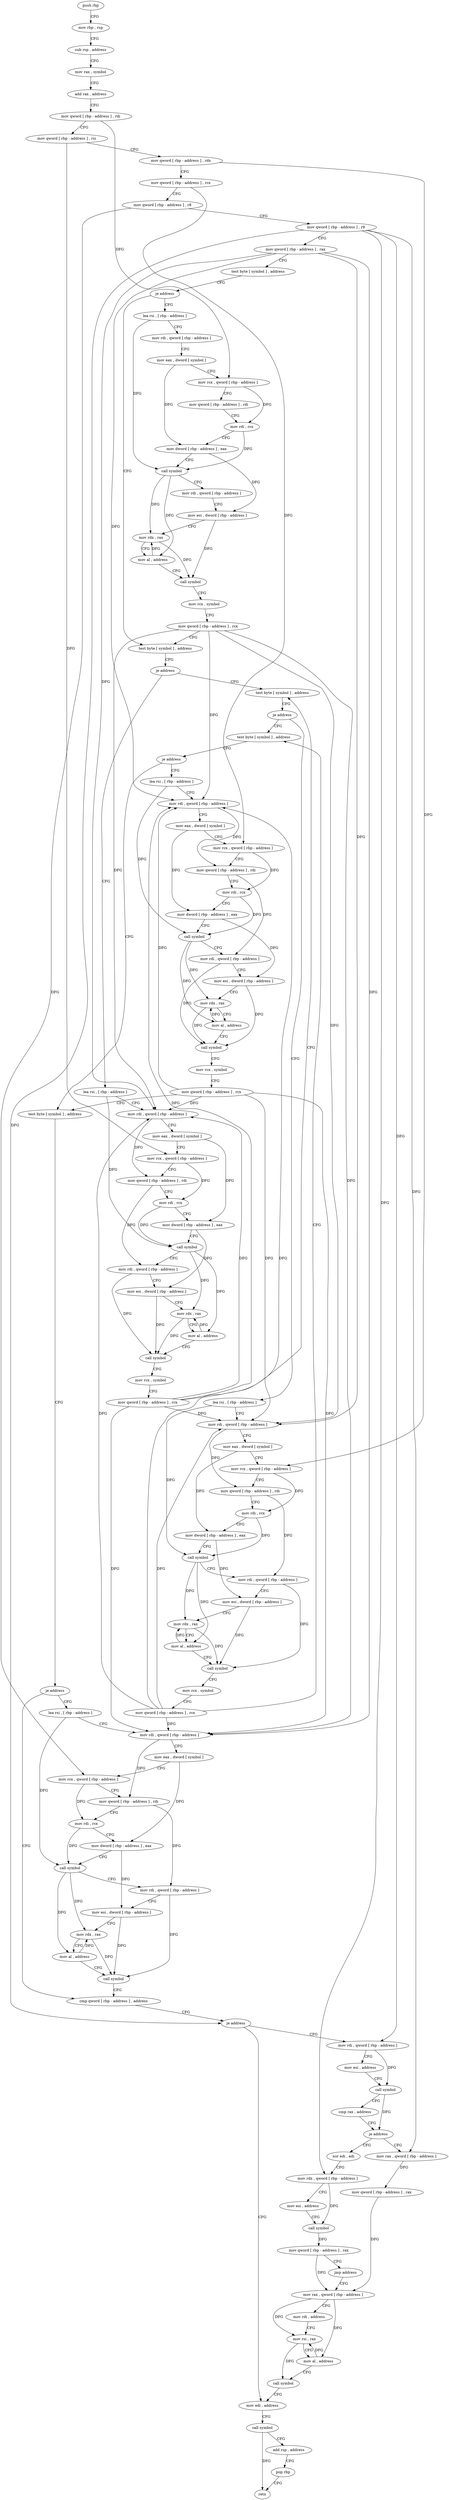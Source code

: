 digraph "func" {
"4206400" [label = "push rbp" ]
"4206401" [label = "mov rbp , rsp" ]
"4206404" [label = "sub rsp , address" ]
"4206411" [label = "mov rax , symbol" ]
"4206421" [label = "add rax , address" ]
"4206427" [label = "mov qword [ rbp - address ] , rdi" ]
"4206431" [label = "mov qword [ rbp - address ] , rsi" ]
"4206435" [label = "mov qword [ rbp - address ] , rdx" ]
"4206439" [label = "mov qword [ rbp - address ] , rcx" ]
"4206443" [label = "mov qword [ rbp - address ] , r8" ]
"4206447" [label = "mov qword [ rbp - address ] , r9" ]
"4206451" [label = "mov qword [ rbp - address ] , rax" ]
"4206455" [label = "test byte [ symbol ] , address" ]
"4206463" [label = "je address" ]
"4206534" [label = "test byte [ symbol ] , address" ]
"4206469" [label = "lea rsi , [ rbp - address ]" ]
"4206542" [label = "je address" ]
"4206613" [label = "test byte [ symbol ] , address" ]
"4206548" [label = "lea rsi , [ rbp - address ]" ]
"4206473" [label = "mov rdi , qword [ rbp - address ]" ]
"4206477" [label = "mov eax , dword [ symbol ]" ]
"4206484" [label = "mov rcx , qword [ rbp - address ]" ]
"4206488" [label = "mov qword [ rbp - address ] , rdi" ]
"4206492" [label = "mov rdi , rcx" ]
"4206495" [label = "mov dword [ rbp - address ] , eax" ]
"4206498" [label = "call symbol" ]
"4206503" [label = "mov rdi , qword [ rbp - address ]" ]
"4206507" [label = "mov esi , dword [ rbp - address ]" ]
"4206510" [label = "mov rdx , rax" ]
"4206513" [label = "mov al , address" ]
"4206515" [label = "call symbol" ]
"4206520" [label = "mov rcx , symbol" ]
"4206530" [label = "mov qword [ rbp - address ] , rcx" ]
"4206621" [label = "je address" ]
"4206692" [label = "test byte [ symbol ] , address" ]
"4206627" [label = "lea rsi , [ rbp - address ]" ]
"4206552" [label = "mov rdi , qword [ rbp - address ]" ]
"4206556" [label = "mov eax , dword [ symbol ]" ]
"4206563" [label = "mov rcx , qword [ rbp - address ]" ]
"4206567" [label = "mov qword [ rbp - address ] , rdi" ]
"4206571" [label = "mov rdi , rcx" ]
"4206574" [label = "mov dword [ rbp - address ] , eax" ]
"4206577" [label = "call symbol" ]
"4206582" [label = "mov rdi , qword [ rbp - address ]" ]
"4206586" [label = "mov esi , dword [ rbp - address ]" ]
"4206589" [label = "mov rdx , rax" ]
"4206592" [label = "mov al , address" ]
"4206594" [label = "call symbol" ]
"4206599" [label = "mov rcx , symbol" ]
"4206609" [label = "mov qword [ rbp - address ] , rcx" ]
"4206700" [label = "je address" ]
"4206783" [label = "test byte [ symbol ] , address" ]
"4206706" [label = "lea rsi , [ rbp - address ]" ]
"4206631" [label = "mov rdi , qword [ rbp - address ]" ]
"4206635" [label = "mov eax , dword [ symbol ]" ]
"4206642" [label = "mov rcx , qword [ rbp - address ]" ]
"4206646" [label = "mov qword [ rbp - address ] , rdi" ]
"4206650" [label = "mov rdi , rcx" ]
"4206653" [label = "mov dword [ rbp - address ] , eax" ]
"4206656" [label = "call symbol" ]
"4206661" [label = "mov rdi , qword [ rbp - address ]" ]
"4206665" [label = "mov esi , dword [ rbp - address ]" ]
"4206668" [label = "mov rdx , rax" ]
"4206671" [label = "mov al , address" ]
"4206673" [label = "call symbol" ]
"4206678" [label = "mov rcx , symbol" ]
"4206688" [label = "mov qword [ rbp - address ] , rcx" ]
"4206791" [label = "je address" ]
"4206860" [label = "cmp qword [ rbp - address ] , address" ]
"4206797" [label = "lea rsi , [ rbp - address ]" ]
"4206710" [label = "mov rdi , qword [ rbp - address ]" ]
"4206714" [label = "mov eax , dword [ symbol ]" ]
"4206721" [label = "mov rcx , qword [ rbp - address ]" ]
"4206725" [label = "mov qword [ rbp - address ] , rdi" ]
"4206732" [label = "mov rdi , rcx" ]
"4206735" [label = "mov dword [ rbp - address ] , eax" ]
"4206741" [label = "call symbol" ]
"4206746" [label = "mov rdi , qword [ rbp - address ]" ]
"4206753" [label = "mov esi , dword [ rbp - address ]" ]
"4206759" [label = "mov rdx , rax" ]
"4206762" [label = "mov al , address" ]
"4206764" [label = "call symbol" ]
"4206769" [label = "mov rcx , symbol" ]
"4206779" [label = "mov qword [ rbp - address ] , rcx" ]
"4206865" [label = "je address" ]
"4206961" [label = "mov edi , address" ]
"4206871" [label = "mov rdi , qword [ rbp - address ]" ]
"4206801" [label = "mov rdi , qword [ rbp - address ]" ]
"4206805" [label = "mov eax , dword [ symbol ]" ]
"4206812" [label = "mov rcx , qword [ rbp - address ]" ]
"4206816" [label = "mov qword [ rbp - address ] , rdi" ]
"4206823" [label = "mov rdi , rcx" ]
"4206826" [label = "mov dword [ rbp - address ] , eax" ]
"4206832" [label = "call symbol" ]
"4206837" [label = "mov rdi , qword [ rbp - address ]" ]
"4206844" [label = "mov esi , dword [ rbp - address ]" ]
"4206850" [label = "mov rdx , rax" ]
"4206853" [label = "mov al , address" ]
"4206855" [label = "call symbol" ]
"4206966" [label = "call symbol" ]
"4206971" [label = "add rsp , address" ]
"4206978" [label = "pop rbp" ]
"4206979" [label = "retn" ]
"4206875" [label = "mov esi , address" ]
"4206880" [label = "call symbol" ]
"4206885" [label = "cmp rax , address" ]
"4206889" [label = "je address" ]
"4206923" [label = "mov rax , qword [ rbp - address ]" ]
"4206895" [label = "xor edi , edi" ]
"4206927" [label = "mov qword [ rbp - address ] , rax" ]
"4206934" [label = "mov rax , qword [ rbp - address ]" ]
"4206897" [label = "mov rdx , qword [ rbp - address ]" ]
"4206901" [label = "mov esi , address" ]
"4206906" [label = "call symbol" ]
"4206911" [label = "mov qword [ rbp - address ] , rax" ]
"4206918" [label = "jmp address" ]
"4206941" [label = "mov rdi , address" ]
"4206951" [label = "mov rsi , rax" ]
"4206954" [label = "mov al , address" ]
"4206956" [label = "call symbol" ]
"4206400" -> "4206401" [ label = "CFG" ]
"4206401" -> "4206404" [ label = "CFG" ]
"4206404" -> "4206411" [ label = "CFG" ]
"4206411" -> "4206421" [ label = "CFG" ]
"4206421" -> "4206427" [ label = "CFG" ]
"4206427" -> "4206431" [ label = "CFG" ]
"4206427" -> "4206484" [ label = "DFG" ]
"4206431" -> "4206435" [ label = "CFG" ]
"4206431" -> "4206563" [ label = "DFG" ]
"4206435" -> "4206439" [ label = "CFG" ]
"4206435" -> "4206642" [ label = "DFG" ]
"4206439" -> "4206443" [ label = "CFG" ]
"4206439" -> "4206721" [ label = "DFG" ]
"4206443" -> "4206447" [ label = "CFG" ]
"4206443" -> "4206812" [ label = "DFG" ]
"4206447" -> "4206451" [ label = "CFG" ]
"4206447" -> "4206865" [ label = "DFG" ]
"4206447" -> "4206871" [ label = "DFG" ]
"4206447" -> "4206923" [ label = "DFG" ]
"4206447" -> "4206897" [ label = "DFG" ]
"4206451" -> "4206455" [ label = "CFG" ]
"4206451" -> "4206552" [ label = "DFG" ]
"4206451" -> "4206631" [ label = "DFG" ]
"4206451" -> "4206710" [ label = "DFG" ]
"4206451" -> "4206801" [ label = "DFG" ]
"4206455" -> "4206463" [ label = "CFG" ]
"4206463" -> "4206534" [ label = "CFG" ]
"4206463" -> "4206469" [ label = "CFG" ]
"4206534" -> "4206542" [ label = "CFG" ]
"4206469" -> "4206473" [ label = "CFG" ]
"4206469" -> "4206498" [ label = "DFG" ]
"4206542" -> "4206613" [ label = "CFG" ]
"4206542" -> "4206548" [ label = "CFG" ]
"4206613" -> "4206621" [ label = "CFG" ]
"4206548" -> "4206552" [ label = "CFG" ]
"4206548" -> "4206577" [ label = "DFG" ]
"4206473" -> "4206477" [ label = "CFG" ]
"4206477" -> "4206484" [ label = "CFG" ]
"4206477" -> "4206495" [ label = "DFG" ]
"4206484" -> "4206488" [ label = "CFG" ]
"4206484" -> "4206492" [ label = "DFG" ]
"4206488" -> "4206492" [ label = "CFG" ]
"4206492" -> "4206495" [ label = "CFG" ]
"4206492" -> "4206498" [ label = "DFG" ]
"4206495" -> "4206498" [ label = "CFG" ]
"4206495" -> "4206507" [ label = "DFG" ]
"4206498" -> "4206503" [ label = "CFG" ]
"4206498" -> "4206510" [ label = "DFG" ]
"4206498" -> "4206513" [ label = "DFG" ]
"4206503" -> "4206507" [ label = "CFG" ]
"4206507" -> "4206510" [ label = "CFG" ]
"4206507" -> "4206515" [ label = "DFG" ]
"4206510" -> "4206513" [ label = "CFG" ]
"4206510" -> "4206515" [ label = "DFG" ]
"4206513" -> "4206515" [ label = "CFG" ]
"4206513" -> "4206510" [ label = "DFG" ]
"4206515" -> "4206520" [ label = "CFG" ]
"4206520" -> "4206530" [ label = "CFG" ]
"4206530" -> "4206534" [ label = "CFG" ]
"4206530" -> "4206552" [ label = "DFG" ]
"4206530" -> "4206631" [ label = "DFG" ]
"4206530" -> "4206710" [ label = "DFG" ]
"4206530" -> "4206801" [ label = "DFG" ]
"4206621" -> "4206692" [ label = "CFG" ]
"4206621" -> "4206627" [ label = "CFG" ]
"4206692" -> "4206700" [ label = "CFG" ]
"4206627" -> "4206631" [ label = "CFG" ]
"4206627" -> "4206656" [ label = "DFG" ]
"4206552" -> "4206556" [ label = "CFG" ]
"4206552" -> "4206567" [ label = "DFG" ]
"4206556" -> "4206563" [ label = "CFG" ]
"4206556" -> "4206574" [ label = "DFG" ]
"4206563" -> "4206567" [ label = "CFG" ]
"4206563" -> "4206571" [ label = "DFG" ]
"4206567" -> "4206571" [ label = "CFG" ]
"4206567" -> "4206582" [ label = "DFG" ]
"4206571" -> "4206574" [ label = "CFG" ]
"4206571" -> "4206577" [ label = "DFG" ]
"4206574" -> "4206577" [ label = "CFG" ]
"4206574" -> "4206586" [ label = "DFG" ]
"4206577" -> "4206582" [ label = "CFG" ]
"4206577" -> "4206589" [ label = "DFG" ]
"4206577" -> "4206592" [ label = "DFG" ]
"4206582" -> "4206586" [ label = "CFG" ]
"4206582" -> "4206594" [ label = "DFG" ]
"4206586" -> "4206589" [ label = "CFG" ]
"4206586" -> "4206594" [ label = "DFG" ]
"4206589" -> "4206592" [ label = "CFG" ]
"4206589" -> "4206594" [ label = "DFG" ]
"4206592" -> "4206594" [ label = "CFG" ]
"4206592" -> "4206589" [ label = "DFG" ]
"4206594" -> "4206599" [ label = "CFG" ]
"4206599" -> "4206609" [ label = "CFG" ]
"4206609" -> "4206613" [ label = "CFG" ]
"4206609" -> "4206552" [ label = "DFG" ]
"4206609" -> "4206631" [ label = "DFG" ]
"4206609" -> "4206710" [ label = "DFG" ]
"4206609" -> "4206801" [ label = "DFG" ]
"4206700" -> "4206783" [ label = "CFG" ]
"4206700" -> "4206706" [ label = "CFG" ]
"4206783" -> "4206791" [ label = "CFG" ]
"4206706" -> "4206710" [ label = "CFG" ]
"4206706" -> "4206741" [ label = "DFG" ]
"4206631" -> "4206635" [ label = "CFG" ]
"4206631" -> "4206646" [ label = "DFG" ]
"4206635" -> "4206642" [ label = "CFG" ]
"4206635" -> "4206653" [ label = "DFG" ]
"4206642" -> "4206646" [ label = "CFG" ]
"4206642" -> "4206650" [ label = "DFG" ]
"4206646" -> "4206650" [ label = "CFG" ]
"4206646" -> "4206661" [ label = "DFG" ]
"4206650" -> "4206653" [ label = "CFG" ]
"4206650" -> "4206656" [ label = "DFG" ]
"4206653" -> "4206656" [ label = "CFG" ]
"4206653" -> "4206665" [ label = "DFG" ]
"4206656" -> "4206661" [ label = "CFG" ]
"4206656" -> "4206668" [ label = "DFG" ]
"4206656" -> "4206671" [ label = "DFG" ]
"4206661" -> "4206665" [ label = "CFG" ]
"4206661" -> "4206673" [ label = "DFG" ]
"4206665" -> "4206668" [ label = "CFG" ]
"4206665" -> "4206673" [ label = "DFG" ]
"4206668" -> "4206671" [ label = "CFG" ]
"4206668" -> "4206673" [ label = "DFG" ]
"4206671" -> "4206673" [ label = "CFG" ]
"4206671" -> "4206668" [ label = "DFG" ]
"4206673" -> "4206678" [ label = "CFG" ]
"4206678" -> "4206688" [ label = "CFG" ]
"4206688" -> "4206692" [ label = "CFG" ]
"4206688" -> "4206552" [ label = "DFG" ]
"4206688" -> "4206631" [ label = "DFG" ]
"4206688" -> "4206710" [ label = "DFG" ]
"4206688" -> "4206801" [ label = "DFG" ]
"4206791" -> "4206860" [ label = "CFG" ]
"4206791" -> "4206797" [ label = "CFG" ]
"4206860" -> "4206865" [ label = "CFG" ]
"4206797" -> "4206801" [ label = "CFG" ]
"4206797" -> "4206832" [ label = "DFG" ]
"4206710" -> "4206714" [ label = "CFG" ]
"4206710" -> "4206725" [ label = "DFG" ]
"4206714" -> "4206721" [ label = "CFG" ]
"4206714" -> "4206735" [ label = "DFG" ]
"4206721" -> "4206725" [ label = "CFG" ]
"4206721" -> "4206732" [ label = "DFG" ]
"4206725" -> "4206732" [ label = "CFG" ]
"4206725" -> "4206746" [ label = "DFG" ]
"4206732" -> "4206735" [ label = "CFG" ]
"4206732" -> "4206741" [ label = "DFG" ]
"4206735" -> "4206741" [ label = "CFG" ]
"4206735" -> "4206753" [ label = "DFG" ]
"4206741" -> "4206746" [ label = "CFG" ]
"4206741" -> "4206759" [ label = "DFG" ]
"4206741" -> "4206762" [ label = "DFG" ]
"4206746" -> "4206753" [ label = "CFG" ]
"4206746" -> "4206764" [ label = "DFG" ]
"4206753" -> "4206759" [ label = "CFG" ]
"4206753" -> "4206764" [ label = "DFG" ]
"4206759" -> "4206762" [ label = "CFG" ]
"4206759" -> "4206764" [ label = "DFG" ]
"4206762" -> "4206764" [ label = "CFG" ]
"4206762" -> "4206759" [ label = "DFG" ]
"4206764" -> "4206769" [ label = "CFG" ]
"4206769" -> "4206779" [ label = "CFG" ]
"4206779" -> "4206783" [ label = "CFG" ]
"4206779" -> "4206552" [ label = "DFG" ]
"4206779" -> "4206631" [ label = "DFG" ]
"4206779" -> "4206710" [ label = "DFG" ]
"4206779" -> "4206801" [ label = "DFG" ]
"4206865" -> "4206961" [ label = "CFG" ]
"4206865" -> "4206871" [ label = "CFG" ]
"4206961" -> "4206966" [ label = "CFG" ]
"4206871" -> "4206875" [ label = "CFG" ]
"4206871" -> "4206880" [ label = "DFG" ]
"4206801" -> "4206805" [ label = "CFG" ]
"4206801" -> "4206816" [ label = "DFG" ]
"4206805" -> "4206812" [ label = "CFG" ]
"4206805" -> "4206826" [ label = "DFG" ]
"4206812" -> "4206816" [ label = "CFG" ]
"4206812" -> "4206823" [ label = "DFG" ]
"4206816" -> "4206823" [ label = "CFG" ]
"4206816" -> "4206837" [ label = "DFG" ]
"4206823" -> "4206826" [ label = "CFG" ]
"4206823" -> "4206832" [ label = "DFG" ]
"4206826" -> "4206832" [ label = "CFG" ]
"4206826" -> "4206844" [ label = "DFG" ]
"4206832" -> "4206837" [ label = "CFG" ]
"4206832" -> "4206850" [ label = "DFG" ]
"4206832" -> "4206853" [ label = "DFG" ]
"4206837" -> "4206844" [ label = "CFG" ]
"4206837" -> "4206855" [ label = "DFG" ]
"4206844" -> "4206850" [ label = "CFG" ]
"4206844" -> "4206855" [ label = "DFG" ]
"4206850" -> "4206853" [ label = "CFG" ]
"4206850" -> "4206855" [ label = "DFG" ]
"4206853" -> "4206855" [ label = "CFG" ]
"4206853" -> "4206850" [ label = "DFG" ]
"4206855" -> "4206860" [ label = "CFG" ]
"4206966" -> "4206971" [ label = "CFG" ]
"4206966" -> "4206979" [ label = "DFG" ]
"4206971" -> "4206978" [ label = "CFG" ]
"4206978" -> "4206979" [ label = "CFG" ]
"4206875" -> "4206880" [ label = "CFG" ]
"4206880" -> "4206885" [ label = "CFG" ]
"4206880" -> "4206889" [ label = "DFG" ]
"4206885" -> "4206889" [ label = "CFG" ]
"4206889" -> "4206923" [ label = "CFG" ]
"4206889" -> "4206895" [ label = "CFG" ]
"4206923" -> "4206927" [ label = "DFG" ]
"4206895" -> "4206897" [ label = "CFG" ]
"4206927" -> "4206934" [ label = "DFG" ]
"4206934" -> "4206941" [ label = "CFG" ]
"4206934" -> "4206951" [ label = "DFG" ]
"4206934" -> "4206954" [ label = "DFG" ]
"4206897" -> "4206901" [ label = "CFG" ]
"4206897" -> "4206906" [ label = "DFG" ]
"4206901" -> "4206906" [ label = "CFG" ]
"4206906" -> "4206911" [ label = "DFG" ]
"4206911" -> "4206918" [ label = "CFG" ]
"4206911" -> "4206934" [ label = "DFG" ]
"4206918" -> "4206934" [ label = "CFG" ]
"4206941" -> "4206951" [ label = "CFG" ]
"4206951" -> "4206954" [ label = "CFG" ]
"4206951" -> "4206956" [ label = "DFG" ]
"4206954" -> "4206956" [ label = "CFG" ]
"4206954" -> "4206951" [ label = "DFG" ]
"4206956" -> "4206961" [ label = "CFG" ]
}
